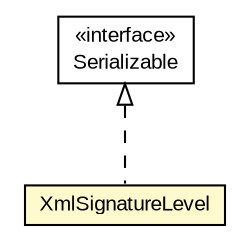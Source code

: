 #!/usr/local/bin/dot
#
# Class diagram 
# Generated by UMLGraph version R5_6-24-gf6e263 (http://www.umlgraph.org/)
#

digraph G {
	edge [fontname="arial",fontsize=10,labelfontname="arial",labelfontsize=10];
	node [fontname="arial",fontsize=10,shape=plaintext];
	nodesep=0.25;
	ranksep=0.5;
	// eu.europa.esig.dss.jaxb.simplereport.XmlSignatureLevel
	c821741 [label=<<table title="eu.europa.esig.dss.jaxb.simplereport.XmlSignatureLevel" border="0" cellborder="1" cellspacing="0" cellpadding="2" port="p" bgcolor="lemonChiffon" href="./XmlSignatureLevel.html">
		<tr><td><table border="0" cellspacing="0" cellpadding="1">
<tr><td align="center" balign="center"> XmlSignatureLevel </td></tr>
		</table></td></tr>
		</table>>, URL="./XmlSignatureLevel.html", fontname="arial", fontcolor="black", fontsize=10.0];
	//eu.europa.esig.dss.jaxb.simplereport.XmlSignatureLevel implements java.io.Serializable
	c822307:p -> c821741:p [dir=back,arrowtail=empty,style=dashed];
	// java.io.Serializable
	c822307 [label=<<table title="java.io.Serializable" border="0" cellborder="1" cellspacing="0" cellpadding="2" port="p" href="http://java.sun.com/j2se/1.4.2/docs/api/java/io/Serializable.html">
		<tr><td><table border="0" cellspacing="0" cellpadding="1">
<tr><td align="center" balign="center"> &#171;interface&#187; </td></tr>
<tr><td align="center" balign="center"> Serializable </td></tr>
		</table></td></tr>
		</table>>, URL="http://java.sun.com/j2se/1.4.2/docs/api/java/io/Serializable.html", fontname="arial", fontcolor="black", fontsize=10.0];
}


